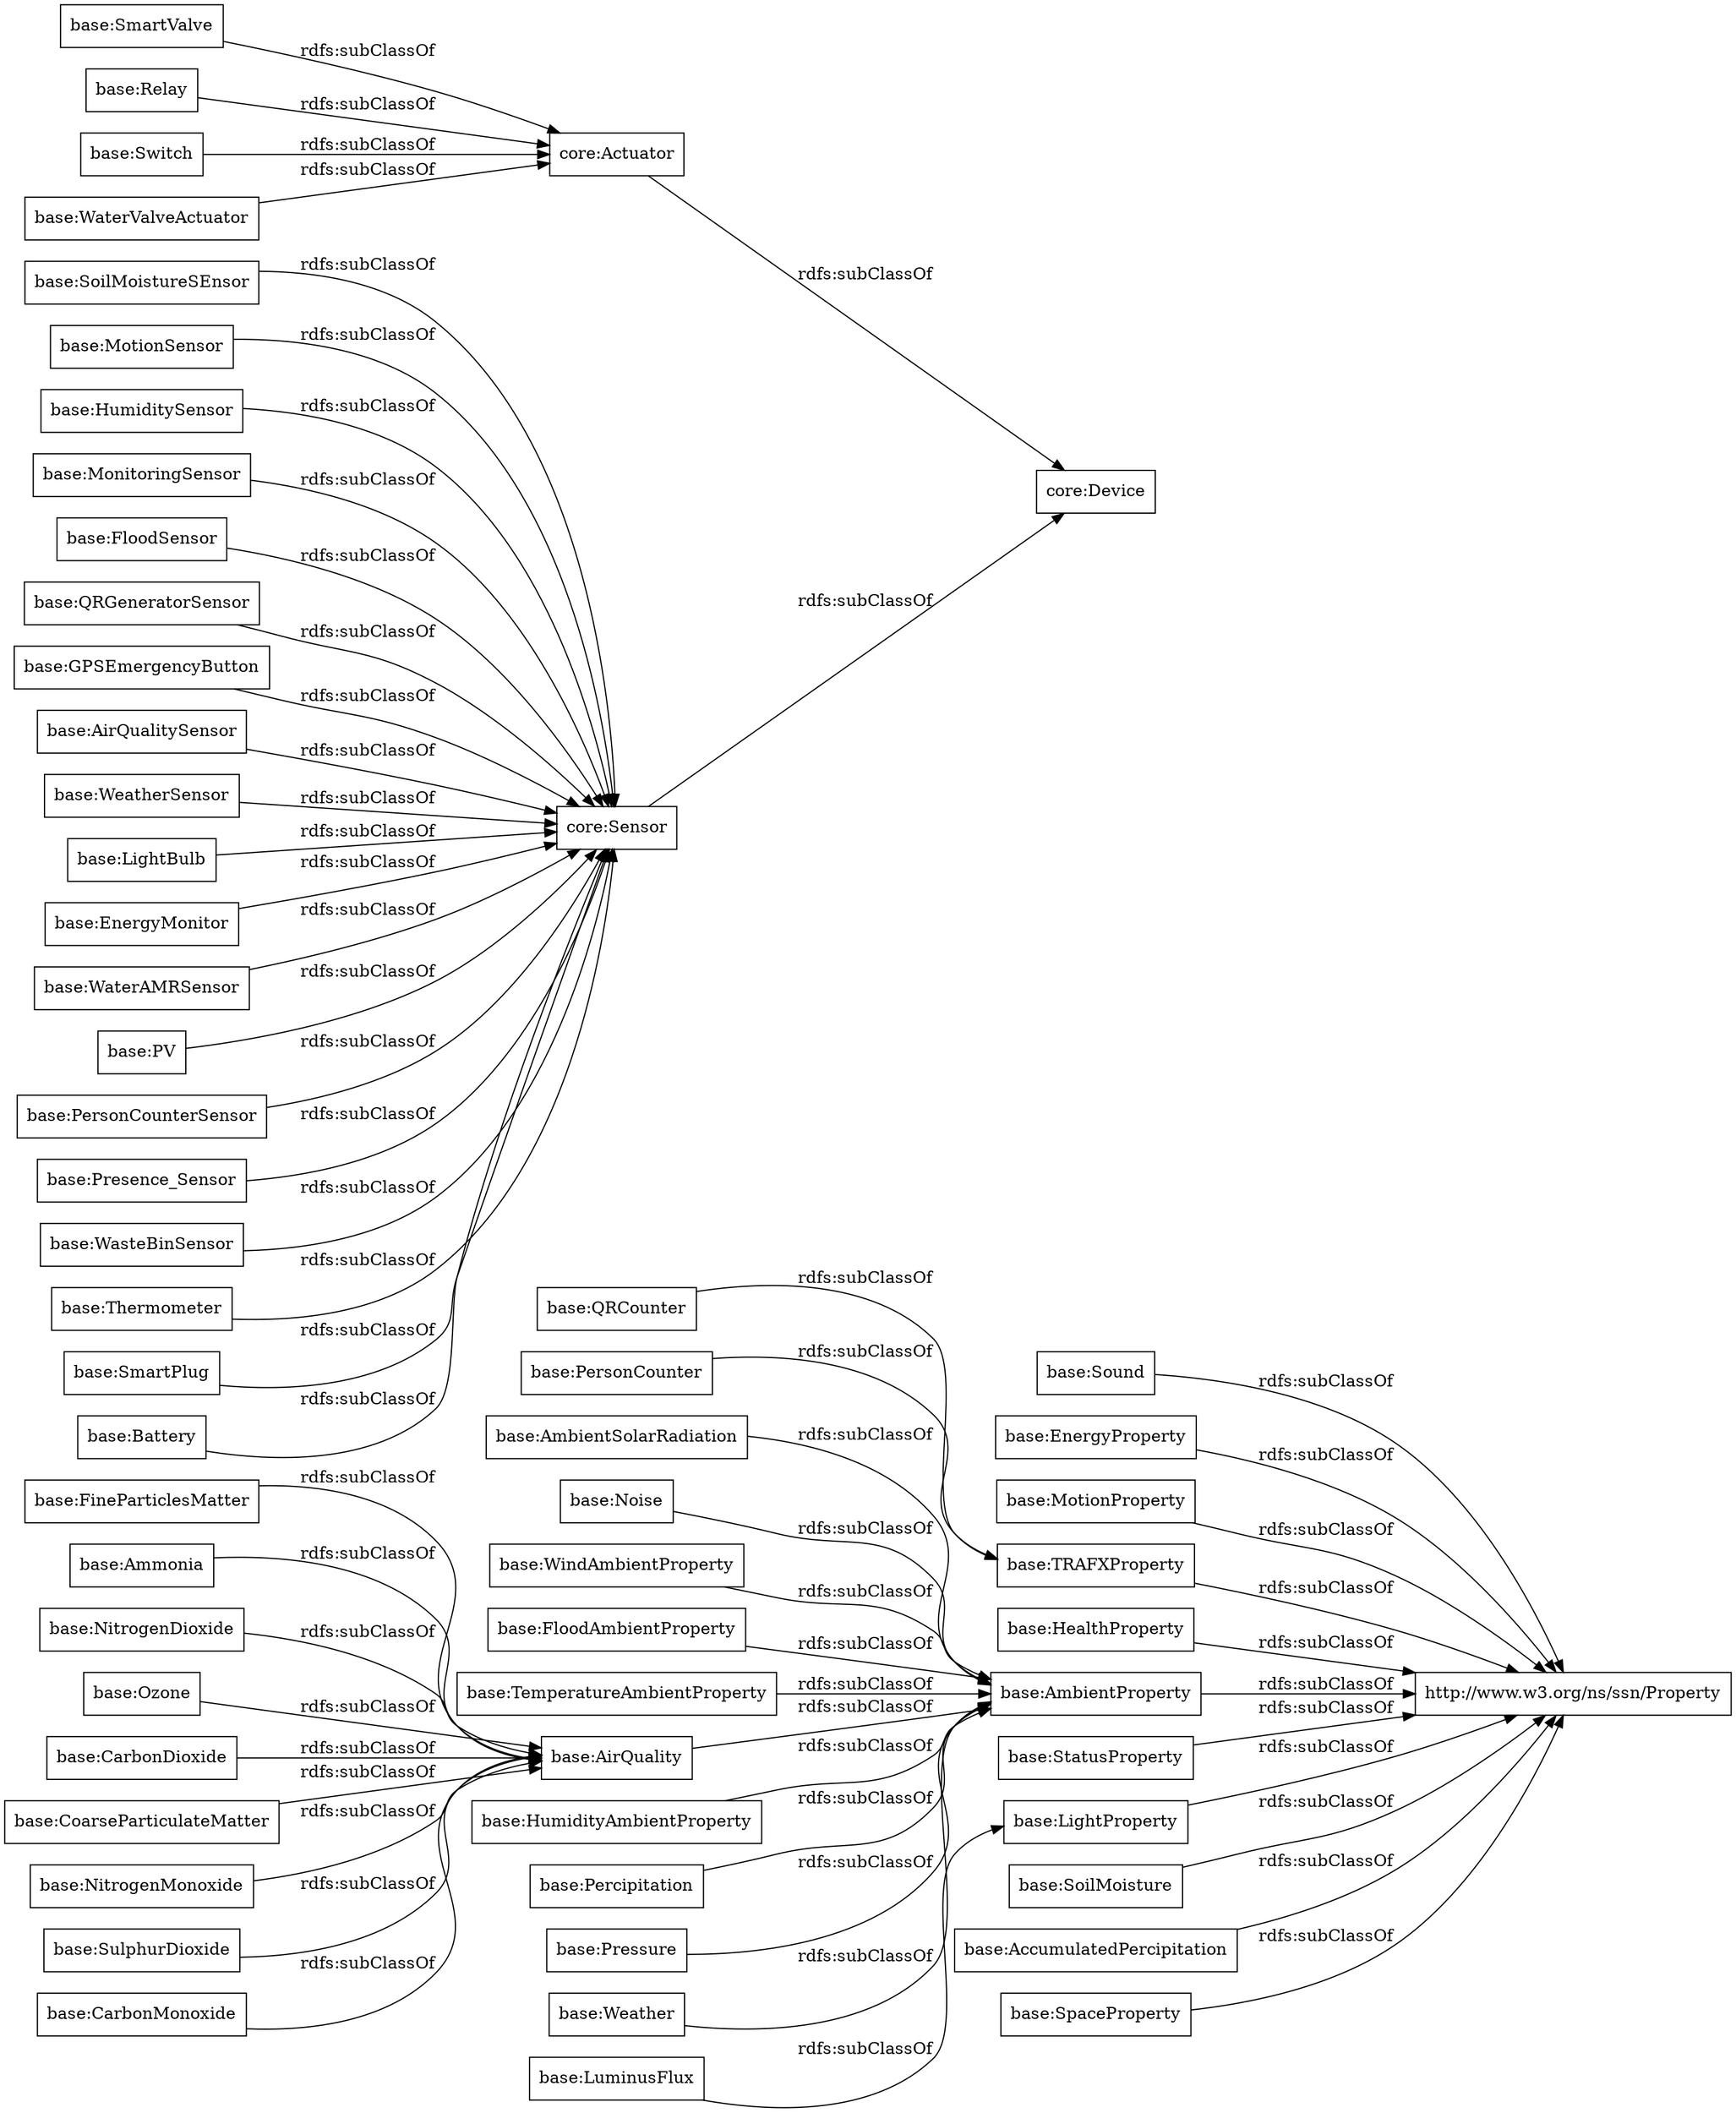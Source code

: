 digraph ar2dtool_diagram { 
rankdir=LR;
size="1000"
node [shape = rectangle, color="black"]; "base:Sound" "base:SoilMoistureSEnsor" "base:EnergyProperty" "base:FineParticlesMatter" "base:WaterValveActuator" "base:QRGeneratorSensor" "base:GPSEmergencyButton" "base:Ammonia" "base:AirQualitySensor" "base:NitrogenDioxide" "core:Device" "base:WeatherSensor" "base:Ozone" "base:LightBulb" "base:CarbonDioxide" "base:SmartValve" "core:Sensor" "core:Actuator" "base:QRCounter" "base:AmbientSolarRadiation" "base:EnergyMonitor" "base:WaterAMRSensor" "base:MotionProperty" "base:Noise" "base:Relay" "base:PV" "base:WindAmbientProperty" "base:FloodAmbientProperty" "base:Switch" "base:PersonCounterSensor" "base:TRAFXProperty" "base:Presence_Sensor" "base:WasteBinSensor" "base:TemperatureAmbientProperty" "base:LuminusFlux" "base:Thermometer" "base:HealthProperty" "base:AmbientProperty" "base:AirQuality" "base:HumidityAmbientProperty" "base:SmartPlug" "base:Battery" "base:StatusProperty" "base:MotionSensor" "base:LightProperty" "base:CoarseParticulateMatter" "base:Percipitation" "base:HumiditySensor" "base:SoilMoisture" "base:AccumulatedPercipitation" "base:NitrogenMonoxide" "base:MonitoringSensor" "base:Pressure" "base:SulphurDioxide" "base:PersonCounter" "base:FloodSensor" "base:SpaceProperty" "http://www.w3.org/ns/ssn/Property" "base:Weather" "base:CarbonMonoxide" ; /*classes style*/
	"base:MonitoringSensor" -> "core:Sensor" [ label = "rdfs:subClassOf" ];
	"base:FineParticlesMatter" -> "base:AirQuality" [ label = "rdfs:subClassOf" ];
	"base:PersonCounterSensor" -> "core:Sensor" [ label = "rdfs:subClassOf" ];
	"base:Battery" -> "core:Sensor" [ label = "rdfs:subClassOf" ];
	"base:WeatherSensor" -> "core:Sensor" [ label = "rdfs:subClassOf" ];
	"base:Presence_Sensor" -> "core:Sensor" [ label = "rdfs:subClassOf" ];
	"base:SulphurDioxide" -> "base:AirQuality" [ label = "rdfs:subClassOf" ];
	"base:Percipitation" -> "base:AmbientProperty" [ label = "rdfs:subClassOf" ];
	"core:Sensor" -> "core:Device" [ label = "rdfs:subClassOf" ];
	"base:Ammonia" -> "base:AirQuality" [ label = "rdfs:subClassOf" ];
	"base:HealthProperty" -> "http://www.w3.org/ns/ssn/Property" [ label = "rdfs:subClassOf" ];
	"base:TRAFXProperty" -> "http://www.w3.org/ns/ssn/Property" [ label = "rdfs:subClassOf" ];
	"base:NitrogenDioxide" -> "base:AirQuality" [ label = "rdfs:subClassOf" ];
	"base:Switch" -> "core:Actuator" [ label = "rdfs:subClassOf" ];
	"base:SmartPlug" -> "core:Sensor" [ label = "rdfs:subClassOf" ];
	"base:LightBulb" -> "core:Sensor" [ label = "rdfs:subClassOf" ];
	"base:SpaceProperty" -> "http://www.w3.org/ns/ssn/Property" [ label = "rdfs:subClassOf" ];
	"base:LuminusFlux" -> "base:LightProperty" [ label = "rdfs:subClassOf" ];
	"base:Pressure" -> "base:AmbientProperty" [ label = "rdfs:subClassOf" ];
	"base:Thermometer" -> "core:Sensor" [ label = "rdfs:subClassOf" ];
	"base:TemperatureAmbientProperty" -> "base:AmbientProperty" [ label = "rdfs:subClassOf" ];
	"core:Actuator" -> "core:Device" [ label = "rdfs:subClassOf" ];
	"base:GPSEmergencyButton" -> "core:Sensor" [ label = "rdfs:subClassOf" ];
	"base:PersonCounter" -> "base:TRAFXProperty" [ label = "rdfs:subClassOf" ];
	"base:LightProperty" -> "http://www.w3.org/ns/ssn/Property" [ label = "rdfs:subClassOf" ];
	"base:NitrogenMonoxide" -> "base:AirQuality" [ label = "rdfs:subClassOf" ];
	"base:CarbonMonoxide" -> "base:AirQuality" [ label = "rdfs:subClassOf" ];
	"base:Relay" -> "core:Actuator" [ label = "rdfs:subClassOf" ];
	"base:WindAmbientProperty" -> "base:AmbientProperty" [ label = "rdfs:subClassOf" ];
	"base:SoilMoisture" -> "http://www.w3.org/ns/ssn/Property" [ label = "rdfs:subClassOf" ];
	"base:QRCounter" -> "base:TRAFXProperty" [ label = "rdfs:subClassOf" ];
	"base:MotionProperty" -> "http://www.w3.org/ns/ssn/Property" [ label = "rdfs:subClassOf" ];
	"base:HumidityAmbientProperty" -> "base:AmbientProperty" [ label = "rdfs:subClassOf" ];
	"base:EnergyProperty" -> "http://www.w3.org/ns/ssn/Property" [ label = "rdfs:subClassOf" ];
	"base:WaterValveActuator" -> "core:Actuator" [ label = "rdfs:subClassOf" ];
	"base:FloodAmbientProperty" -> "base:AmbientProperty" [ label = "rdfs:subClassOf" ];
	"base:AmbientSolarRadiation" -> "base:AmbientProperty" [ label = "rdfs:subClassOf" ];
	"base:AccumulatedPercipitation" -> "http://www.w3.org/ns/ssn/Property" [ label = "rdfs:subClassOf" ];
	"base:SmartValve" -> "core:Actuator" [ label = "rdfs:subClassOf" ];
	"base:AmbientProperty" -> "http://www.w3.org/ns/ssn/Property" [ label = "rdfs:subClassOf" ];
	"base:AirQualitySensor" -> "core:Sensor" [ label = "rdfs:subClassOf" ];
	"base:CarbonDioxide" -> "base:AirQuality" [ label = "rdfs:subClassOf" ];
	"base:Noise" -> "base:AmbientProperty" [ label = "rdfs:subClassOf" ];
	"base:WasteBinSensor" -> "core:Sensor" [ label = "rdfs:subClassOf" ];
	"base:AirQuality" -> "base:AmbientProperty" [ label = "rdfs:subClassOf" ];
	"base:MotionSensor" -> "core:Sensor" [ label = "rdfs:subClassOf" ];
	"base:HumiditySensor" -> "core:Sensor" [ label = "rdfs:subClassOf" ];
	"base:FloodSensor" -> "core:Sensor" [ label = "rdfs:subClassOf" ];
	"base:CoarseParticulateMatter" -> "base:AirQuality" [ label = "rdfs:subClassOf" ];
	"base:StatusProperty" -> "http://www.w3.org/ns/ssn/Property" [ label = "rdfs:subClassOf" ];
	"base:PV" -> "core:Sensor" [ label = "rdfs:subClassOf" ];
	"base:Weather" -> "base:AmbientProperty" [ label = "rdfs:subClassOf" ];
	"base:Sound" -> "http://www.w3.org/ns/ssn/Property" [ label = "rdfs:subClassOf" ];
	"base:EnergyMonitor" -> "core:Sensor" [ label = "rdfs:subClassOf" ];
	"base:Ozone" -> "base:AirQuality" [ label = "rdfs:subClassOf" ];
	"base:WaterAMRSensor" -> "core:Sensor" [ label = "rdfs:subClassOf" ];
	"base:SoilMoistureSEnsor" -> "core:Sensor" [ label = "rdfs:subClassOf" ];
	"base:QRGeneratorSensor" -> "core:Sensor" [ label = "rdfs:subClassOf" ];

}
